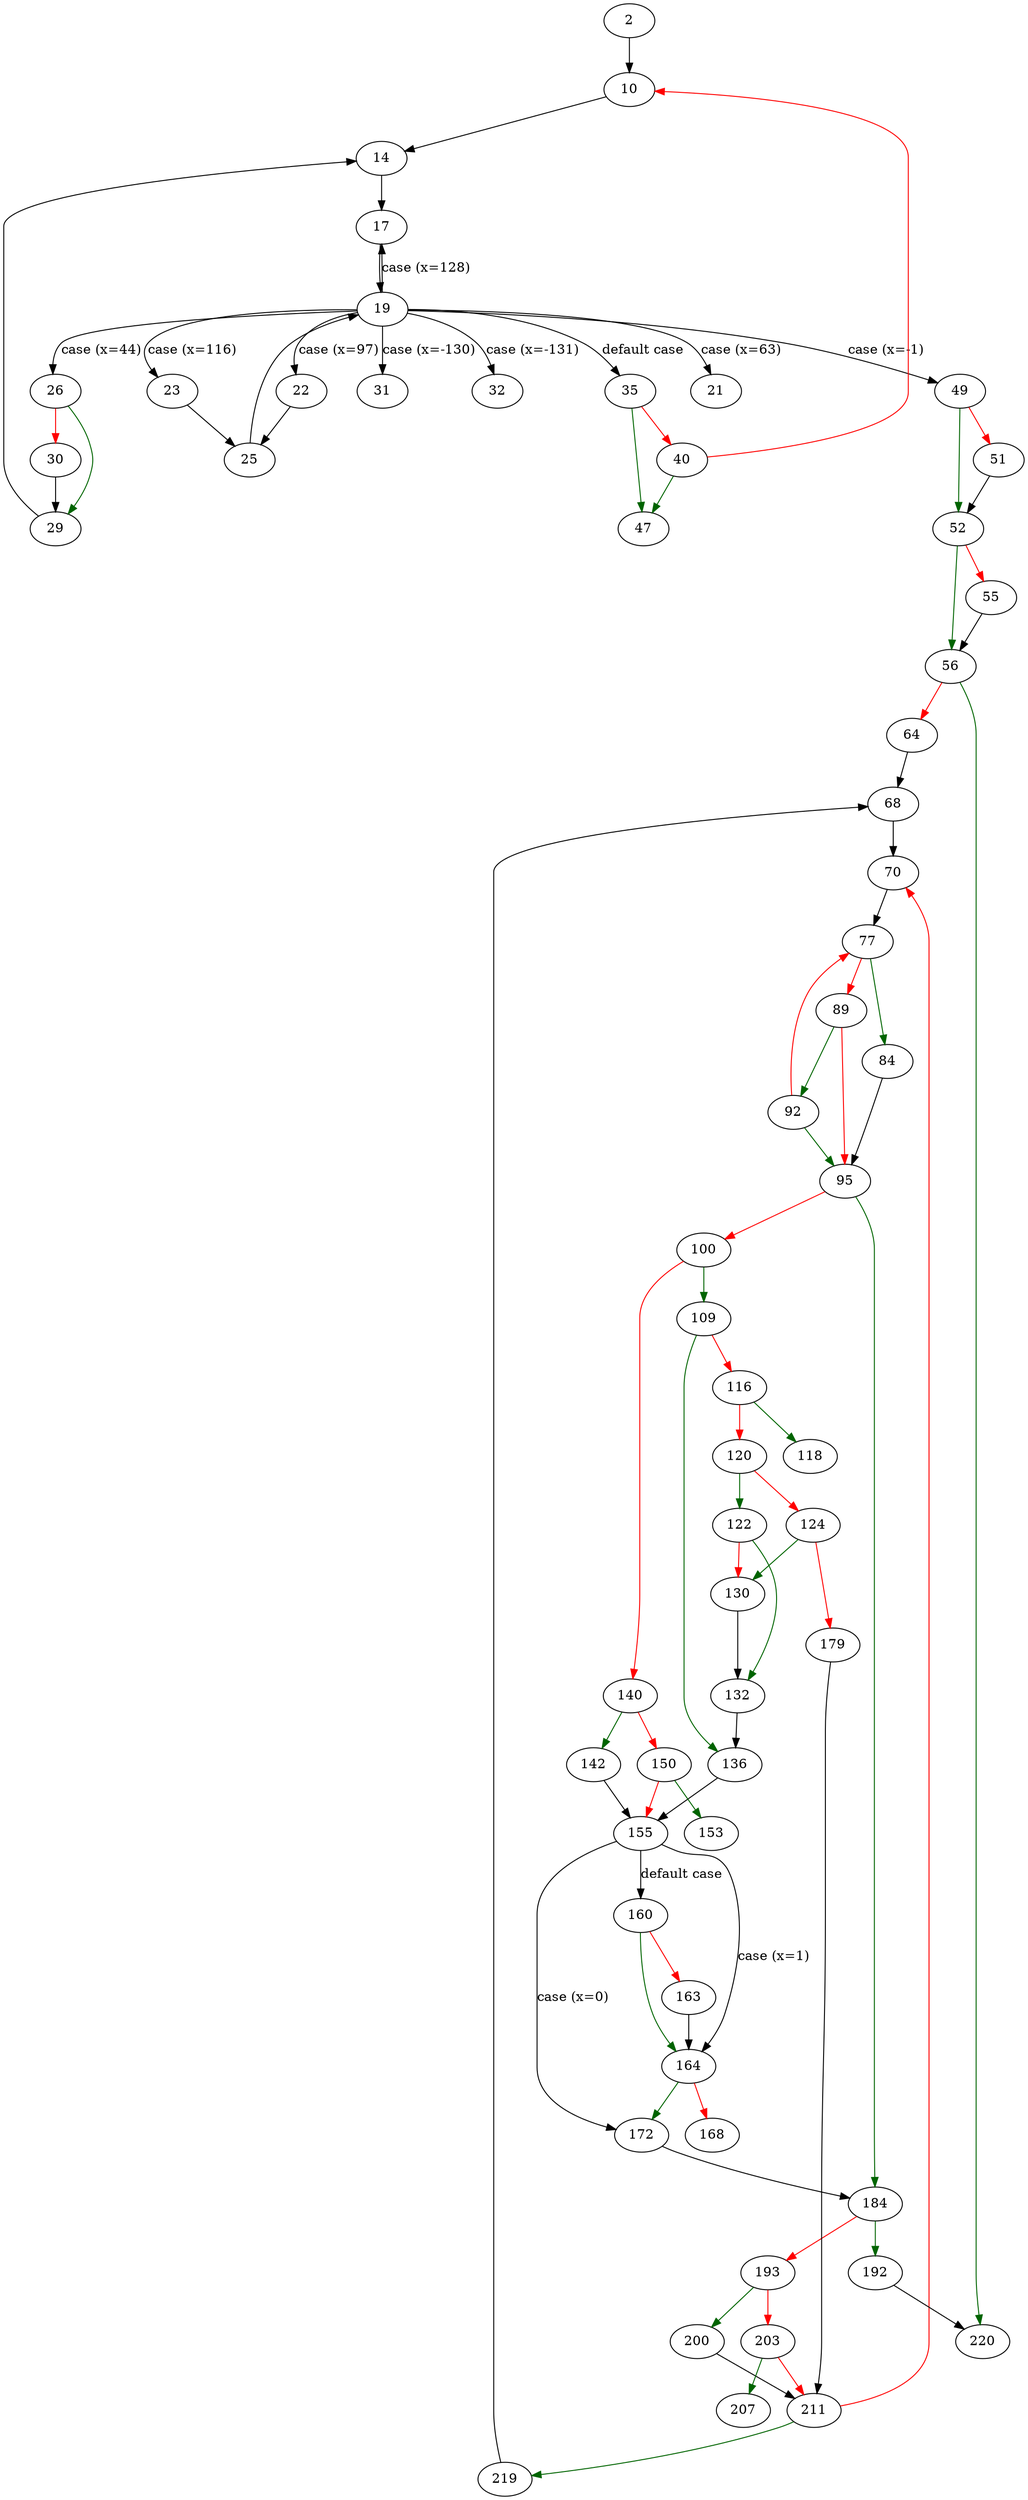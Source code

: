 strict digraph "main" {
	// Node definitions.
	2 [entry=true];
	10;
	14;
	17;
	19;
	49;
	21;
	22;
	23;
	26;
	31;
	32;
	35;
	25;
	29;
	30;
	47;
	40;
	52;
	51;
	56;
	55;
	220;
	64;
	68;
	70;
	77;
	84;
	89;
	95;
	92;
	184;
	100;
	109;
	140;
	136;
	116;
	118;
	120;
	122;
	124;
	132;
	130;
	179;
	155;
	142;
	150;
	153;
	172;
	164;
	160;
	163;
	168;
	211;
	192;
	193;
	200;
	203;
	207;
	219;

	// Edge definitions.
	2 -> 10;
	10 -> 14;
	14 -> 17;
	17 -> 19;
	19 -> 17 [
		cond="case (x=128)"
		label="case (x=128)"
	];
	19 -> 49 [
		cond="case (x=-1)"
		label="case (x=-1)"
	];
	19 -> 21 [
		cond="case (x=63)"
		label="case (x=63)"
	];
	19 -> 22 [
		cond="case (x=97)"
		label="case (x=97)"
	];
	19 -> 23 [
		cond="case (x=116)"
		label="case (x=116)"
	];
	19 -> 26 [
		cond="case (x=44)"
		label="case (x=44)"
	];
	19 -> 31 [
		cond="case (x=-130)"
		label="case (x=-130)"
	];
	19 -> 32 [
		cond="case (x=-131)"
		label="case (x=-131)"
	];
	19 -> 35 [
		cond="default case"
		label="default case"
	];
	49 -> 52 [
		color=darkgreen
		cond=true
	];
	49 -> 51 [
		color=red
		cond=false
	];
	22 -> 25;
	23 -> 25;
	26 -> 29 [
		color=darkgreen
		cond=true
	];
	26 -> 30 [
		color=red
		cond=false
	];
	35 -> 47 [
		color=darkgreen
		cond=true
	];
	35 -> 40 [
		color=red
		cond=false
	];
	25 -> 19;
	29 -> 14;
	30 -> 29;
	40 -> 10 [
		color=red
		cond=false
	];
	40 -> 47 [
		color=darkgreen
		cond=true
	];
	52 -> 56 [
		color=darkgreen
		cond=true
	];
	52 -> 55 [
		color=red
		cond=false
	];
	51 -> 52;
	56 -> 220 [
		color=darkgreen
		cond=true
	];
	56 -> 64 [
		color=red
		cond=false
	];
	55 -> 56;
	64 -> 68;
	68 -> 70;
	70 -> 77;
	77 -> 84 [
		color=darkgreen
		cond=true
	];
	77 -> 89 [
		color=red
		cond=false
	];
	84 -> 95;
	89 -> 95 [
		color=red
		cond=false
	];
	89 -> 92 [
		color=darkgreen
		cond=true
	];
	95 -> 184 [
		color=darkgreen
		cond=true
	];
	95 -> 100 [
		color=red
		cond=false
	];
	92 -> 77 [
		color=red
		cond=false
	];
	92 -> 95 [
		color=darkgreen
		cond=true
	];
	184 -> 192 [
		color=darkgreen
		cond=true
	];
	184 -> 193 [
		color=red
		cond=false
	];
	100 -> 109 [
		color=darkgreen
		cond=true
	];
	100 -> 140 [
		color=red
		cond=false
	];
	109 -> 136 [
		color=darkgreen
		cond=true
	];
	109 -> 116 [
		color=red
		cond=false
	];
	140 -> 142 [
		color=darkgreen
		cond=true
	];
	140 -> 150 [
		color=red
		cond=false
	];
	136 -> 155;
	116 -> 118 [
		color=darkgreen
		cond=true
	];
	116 -> 120 [
		color=red
		cond=false
	];
	120 -> 122 [
		color=darkgreen
		cond=true
	];
	120 -> 124 [
		color=red
		cond=false
	];
	122 -> 132 [
		color=darkgreen
		cond=true
	];
	122 -> 130 [
		color=red
		cond=false
	];
	124 -> 130 [
		color=darkgreen
		cond=true
	];
	124 -> 179 [
		color=red
		cond=false
	];
	132 -> 136;
	130 -> 132;
	179 -> 211;
	155 -> 172 [
		cond="case (x=0)"
		label="case (x=0)"
	];
	155 -> 164 [
		cond="case (x=1)"
		label="case (x=1)"
	];
	155 -> 160 [
		cond="default case"
		label="default case"
	];
	142 -> 155;
	150 -> 155 [
		color=red
		cond=false
	];
	150 -> 153 [
		color=darkgreen
		cond=true
	];
	172 -> 184;
	164 -> 172 [
		color=darkgreen
		cond=true
	];
	164 -> 168 [
		color=red
		cond=false
	];
	160 -> 164 [
		color=darkgreen
		cond=true
	];
	160 -> 163 [
		color=red
		cond=false
	];
	163 -> 164;
	211 -> 70 [
		color=red
		cond=false
	];
	211 -> 219 [
		color=darkgreen
		cond=true
	];
	192 -> 220;
	193 -> 200 [
		color=darkgreen
		cond=true
	];
	193 -> 203 [
		color=red
		cond=false
	];
	200 -> 211;
	203 -> 211 [
		color=red
		cond=false
	];
	203 -> 207 [
		color=darkgreen
		cond=true
	];
	219 -> 68;
}